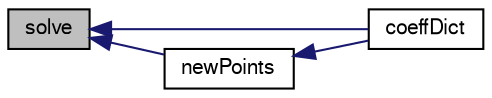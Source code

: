 digraph "solve"
{
  bgcolor="transparent";
  edge [fontname="FreeSans",fontsize="10",labelfontname="FreeSans",labelfontsize="10"];
  node [fontname="FreeSans",fontsize="10",shape=record];
  rankdir="LR";
  Node714 [label="solve",height=0.2,width=0.4,color="black", fillcolor="grey75", style="filled", fontcolor="black"];
  Node714 -> Node715 [dir="back",color="midnightblue",fontsize="10",style="solid",fontname="FreeSans"];
  Node715 [label="coeffDict",height=0.2,width=0.4,color="black",URL="$a21578.html#ad95c13c1aff816eede3af458626211d2",tooltip="Const access to the coefficients dictionary. "];
  Node714 -> Node716 [dir="back",color="midnightblue",fontsize="10",style="solid",fontname="FreeSans"];
  Node716 [label="newPoints",height=0.2,width=0.4,color="black",URL="$a21578.html#a72b75322b2503645246fb9b3da50f2b1",tooltip="Provide new points for motion. Solves for motion. "];
  Node716 -> Node715 [dir="back",color="midnightblue",fontsize="10",style="solid",fontname="FreeSans"];
}
